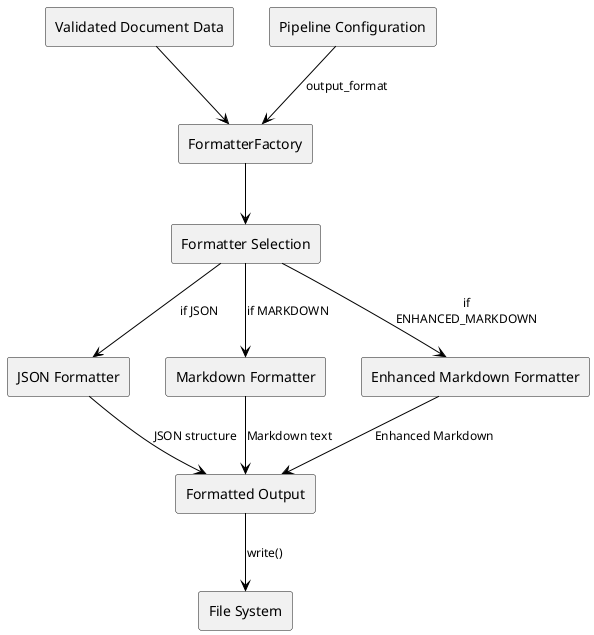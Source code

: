 ' Configure PlantUML server
!define PLANTUML_SERVER_URL https://www.plantuml.com/plantuml

@startuml Formatter_DataFlow
!include <archimate/Archimate>

' Define components
rectangle "Validated Document Data" as ValidData
rectangle "Pipeline Configuration" as Config
rectangle "FormatterFactory" as Factory
rectangle "Formatter Selection" as Selection
rectangle "JSON Formatter" as JSON
rectangle "Markdown Formatter" as Markdown 
rectangle "Enhanced Markdown Formatter" as Enhanced
rectangle "Formatted Output" as Output
rectangle "File System" as FileSystem

' Define data flow
ValidData --> Factory
Config --> Factory : "output_format"
Factory --> Selection

Selection --> JSON : "if JSON"
Selection --> Markdown : "if MARKDOWN"
Selection --> Enhanced : "if ENHANCED_MARKDOWN"

JSON --> Output : "JSON structure"
Markdown --> Output : "Markdown text"
Enhanced --> Output : "Enhanced Markdown"

Output --> FileSystem : "write()" 

@enduml